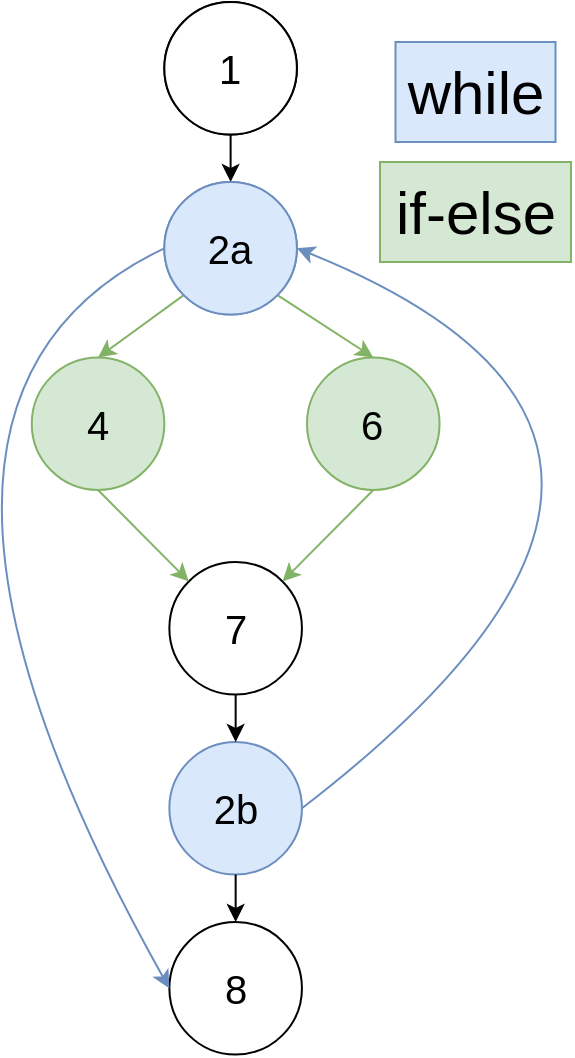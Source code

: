 <mxfile version="21.0.6" type="device"><diagram name="Seite-1" id="rxkJiAmlHBMmyYtWsIt0"><mxGraphModel dx="1178" dy="786" grid="1" gridSize="10" guides="1" tooltips="1" connect="1" arrows="1" fold="1" page="1" pageScale="1" pageWidth="827" pageHeight="1169" math="0" shadow="0"><root><mxCell id="0"/><mxCell id="1" parent="0"/><mxCell id="RX40pqzDQG3YDa8m_P6B-4" value="2b" style="ellipse;whiteSpace=wrap;html=1;aspect=fixed;fillColor=#dae8fc;strokeColor=#6c8ebf;fontSize=20;" vertex="1" parent="1"><mxGeometry x="374.684" y="649.999" width="66.286" height="66.286" as="geometry"/></mxCell><mxCell id="RX40pqzDQG3YDa8m_P6B-6" value="" style="endArrow=classic;html=1;rounded=0;entryX=0.5;entryY=0;entryDx=0;entryDy=0;exitX=0.5;exitY=1;exitDx=0;exitDy=0;" edge="1" parent="1" source="ppyyH8Y7hExfjqQttD55-8" target="RX40pqzDQG3YDa8m_P6B-4"><mxGeometry width="50" height="50" relative="1" as="geometry"><mxPoint x="479" y="660" as="sourcePoint"/><mxPoint x="418" y="368" as="targetPoint"/></mxGeometry></mxCell><mxCell id="ppyyH8Y7hExfjqQttD55-4" value="" style="curved=1;endArrow=classic;html=1;rounded=0;exitX=1;exitY=0.5;exitDx=0;exitDy=0;entryX=1;entryY=0.5;entryDx=0;entryDy=0;fillColor=#dae8fc;strokeColor=#6c8ebf;" parent="1" source="RX40pqzDQG3YDa8m_P6B-4" target="ppyyH8Y7hExfjqQttD55-3" edge="1"><mxGeometry width="50" height="50" relative="1" as="geometry"><mxPoint x="391.885" y="656.571" as="sourcePoint"/><mxPoint x="440.97" y="292.0" as="targetPoint"/><Array as="points"><mxPoint x="679" y="500"/></Array></mxGeometry></mxCell><mxCell id="RX40pqzDQG3YDa8m_P6B-8" value="8" style="ellipse;whiteSpace=wrap;html=1;aspect=fixed;fontSize=20;" vertex="1" parent="1"><mxGeometry x="374.684" y="740" width="66.286" height="66.286" as="geometry"/></mxCell><mxCell id="RX40pqzDQG3YDa8m_P6B-9" value="" style="endArrow=classic;html=1;rounded=0;entryX=0.5;entryY=0;entryDx=0;entryDy=0;exitX=0.5;exitY=1;exitDx=0;exitDy=0;" edge="1" parent="1" source="RX40pqzDQG3YDa8m_P6B-4" target="RX40pqzDQG3YDa8m_P6B-8"><mxGeometry width="50" height="50" relative="1" as="geometry"><mxPoint x="418" y="636" as="sourcePoint"/><mxPoint x="418" y="660" as="targetPoint"/></mxGeometry></mxCell><mxCell id="RX40pqzDQG3YDa8m_P6B-10" value="" style="curved=1;endArrow=classic;html=1;rounded=0;exitX=0;exitY=0.5;exitDx=0;exitDy=0;entryX=0;entryY=0.5;entryDx=0;entryDy=0;fillColor=#dae8fc;strokeColor=#6c8ebf;" edge="1" parent="1" source="ppyyH8Y7hExfjqQttD55-3" target="RX40pqzDQG3YDa8m_P6B-8"><mxGeometry width="50" height="50" relative="1" as="geometry"><mxPoint x="451" y="693" as="sourcePoint"/><mxPoint x="448" y="413" as="targetPoint"/><Array as="points"><mxPoint x="210" y="480"/></Array></mxGeometry></mxCell><mxCell id="ppyyH8Y7hExfjqQttD55-3" value="2a" style="ellipse;whiteSpace=wrap;html=1;aspect=fixed;fillColor=#dae8fc;strokeColor=#6c8ebf;" parent="1" vertex="1"><mxGeometry x="372.164" y="369.996" width="66.286" height="66.286" as="geometry"/></mxCell><mxCell id="ppyyH8Y7hExfjqQttD55-5" value="&lt;font style=&quot;font-size: 20px;&quot;&gt;4&lt;/font&gt;" style="ellipse;whiteSpace=wrap;html=1;aspect=fixed;fillColor=#d5e8d4;strokeColor=#82b366;" parent="1" vertex="1"><mxGeometry x="305.883" y="457.714" width="66.286" height="66.286" as="geometry"/></mxCell><mxCell id="ppyyH8Y7hExfjqQttD55-7" value="6" style="ellipse;whiteSpace=wrap;html=1;aspect=fixed;fillColor=#d5e8d4;strokeColor=#82b366;fontSize=20;" parent="1" vertex="1"><mxGeometry x="443.486" y="457.714" width="66.286" height="66.286" as="geometry"/></mxCell><mxCell id="ppyyH8Y7hExfjqQttD55-8" value="7" style="ellipse;whiteSpace=wrap;html=1;aspect=fixed;fontSize=20;" parent="1" vertex="1"><mxGeometry x="374.684" y="560.004" width="66.286" height="66.286" as="geometry"/></mxCell><mxCell id="ppyyH8Y7hExfjqQttD55-9" value="" style="endArrow=classic;html=1;rounded=0;exitX=0.5;exitY=1;exitDx=0;exitDy=0;entryX=0;entryY=0;entryDx=0;entryDy=0;fillColor=#d5e8d4;strokeColor=#82b366;" parent="1" source="ppyyH8Y7hExfjqQttD55-5" target="ppyyH8Y7hExfjqQttD55-8" edge="1"><mxGeometry width="50" height="50" relative="1" as="geometry"><mxPoint x="391.885" y="656.571" as="sourcePoint"/><mxPoint x="477.886" y="573.714" as="targetPoint"/></mxGeometry></mxCell><mxCell id="ppyyH8Y7hExfjqQttD55-10" value="" style="endArrow=classic;html=1;rounded=0;exitX=0.5;exitY=1;exitDx=0;exitDy=0;entryX=1;entryY=0;entryDx=0;entryDy=0;fillColor=#d5e8d4;strokeColor=#82b366;" parent="1" source="ppyyH8Y7hExfjqQttD55-7" target="ppyyH8Y7hExfjqQttD55-8" edge="1"><mxGeometry width="50" height="50" relative="1" as="geometry"><mxPoint x="297.283" y="540.571" as="sourcePoint"/><mxPoint x="424.565" y="623.429" as="targetPoint"/></mxGeometry></mxCell><mxCell id="ppyyH8Y7hExfjqQttD55-11" value="" style="endArrow=classic;html=1;rounded=0;exitX=1;exitY=1;exitDx=0;exitDy=0;entryX=0.5;entryY=0;entryDx=0;entryDy=0;fillColor=#d5e8d4;strokeColor=#82b366;" parent="1" source="ppyyH8Y7hExfjqQttD55-3" target="ppyyH8Y7hExfjqQttD55-7" edge="1"><mxGeometry width="50" height="50" relative="1" as="geometry"><mxPoint x="391.885" y="656.571" as="sourcePoint"/><mxPoint x="477.886" y="573.714" as="targetPoint"/></mxGeometry></mxCell><mxCell id="ppyyH8Y7hExfjqQttD55-12" value="" style="endArrow=classic;html=1;rounded=0;exitX=0;exitY=1;exitDx=0;exitDy=0;entryX=0.5;entryY=0;entryDx=0;entryDy=0;fillColor=#d5e8d4;strokeColor=#82b366;" parent="1" source="ppyyH8Y7hExfjqQttD55-3" target="ppyyH8Y7hExfjqQttD55-5" edge="1"><mxGeometry width="50" height="50" relative="1" as="geometry"><mxPoint x="454.971" y="395.866" as="sourcePoint"/><mxPoint x="391.885" y="490.857" as="targetPoint"/></mxGeometry></mxCell><mxCell id="RX40pqzDQG3YDa8m_P6B-1" value="1" style="ellipse;whiteSpace=wrap;html=1;aspect=fixed;" vertex="1" parent="1"><mxGeometry x="372.164" y="280" width="66.286" height="66.286" as="geometry"/></mxCell><mxCell id="RX40pqzDQG3YDa8m_P6B-2" value="" style="endArrow=classic;html=1;rounded=0;exitX=0.5;exitY=1;exitDx=0;exitDy=0;entryX=0.5;entryY=0;entryDx=0;entryDy=0;" edge="1" parent="1" source="RX40pqzDQG3YDa8m_P6B-1" target="ppyyH8Y7hExfjqQttD55-3"><mxGeometry width="50" height="50" relative="1" as="geometry"><mxPoint x="357.484" y="424.571" as="sourcePoint"/><mxPoint x="405.307" y="279.999" as="targetPoint"/></mxGeometry></mxCell><mxCell id="RX40pqzDQG3YDa8m_P6B-11" value="1" style="ellipse;whiteSpace=wrap;html=1;aspect=fixed;fontSize=20;" vertex="1" parent="1"><mxGeometry x="372.164" y="280" width="66.286" height="66.286" as="geometry"/></mxCell><mxCell id="RX40pqzDQG3YDa8m_P6B-12" value="2a" style="ellipse;whiteSpace=wrap;html=1;aspect=fixed;fillColor=#dae8fc;strokeColor=#6c8ebf;fontSize=20;" vertex="1" parent="1"><mxGeometry x="372.164" y="369.996" width="66.286" height="66.286" as="geometry"/></mxCell><mxCell id="ppyyH8Y7hExfjqQttD55-16" value="while" style="text;html=1;strokeColor=#6c8ebf;fillColor=#dae8fc;align=center;verticalAlign=middle;whiteSpace=wrap;rounded=0;fontSize=30;" parent="1" vertex="1"><mxGeometry x="487.75" y="300" width="80" height="50" as="geometry"/></mxCell><mxCell id="RX40pqzDQG3YDa8m_P6B-7" value="if-else" style="text;html=1;strokeColor=#82b366;fillColor=#d5e8d4;align=center;verticalAlign=middle;whiteSpace=wrap;rounded=0;fontSize=30;" vertex="1" parent="1"><mxGeometry x="480" y="360" width="95.5" height="50" as="geometry"/></mxCell></root></mxGraphModel></diagram></mxfile>
